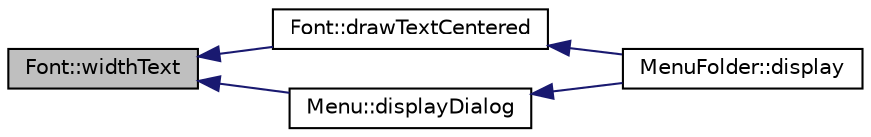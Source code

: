 digraph "Font::widthText"
{
 // INTERACTIVE_SVG=YES
  edge [fontname="Helvetica",fontsize="10",labelfontname="Helvetica",labelfontsize="10"];
  node [fontname="Helvetica",fontsize="10",shape=record];
  rankdir="LR";
  Node1 [label="Font::widthText",height=0.2,width=0.4,color="black", fillcolor="grey75", style="filled" fontcolor="black"];
  Node1 -> Node2 [dir="back",color="midnightblue",fontsize="10",style="solid",fontname="Helvetica"];
  Node2 [label="Font::drawTextCentered",height=0.2,width=0.4,color="black", fillcolor="white", style="filled",URL="$class_font.html#ab3bd9b3896befad2b2962b4cbc56b2a7"];
  Node2 -> Node3 [dir="back",color="midnightblue",fontsize="10",style="solid",fontname="Helvetica"];
  Node3 [label="MenuFolder::display",height=0.2,width=0.4,color="black", fillcolor="white", style="filled",URL="$class_menu_folder.html#ad0fc7901ce9c4502abd88cc55878ca1b"];
  Node1 -> Node4 [dir="back",color="midnightblue",fontsize="10",style="solid",fontname="Helvetica"];
  Node4 [label="Menu::displayDialog",height=0.2,width=0.4,color="black", fillcolor="white", style="filled",URL="$class_menu.html#ac99776049f312de0f6cd2063cf0115c8"];
  Node4 -> Node3 [dir="back",color="midnightblue",fontsize="10",style="solid",fontname="Helvetica"];
}
